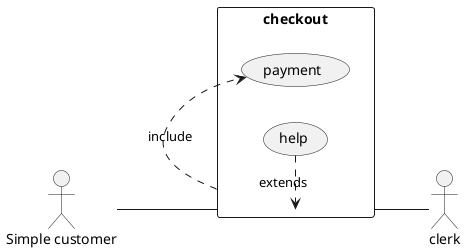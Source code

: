 ' https://real-world-plantuml.com/umls/5650639363244032
@startuml

left to right direction

actor :Simple customer:
actor clerk

rectangle checkout {
	:Simple customer: -- (checkout)
	(checkout) .> (payment) : include
	(help) .> (checkout) : extends
	(checkout) -- clerk
}

@enduml
